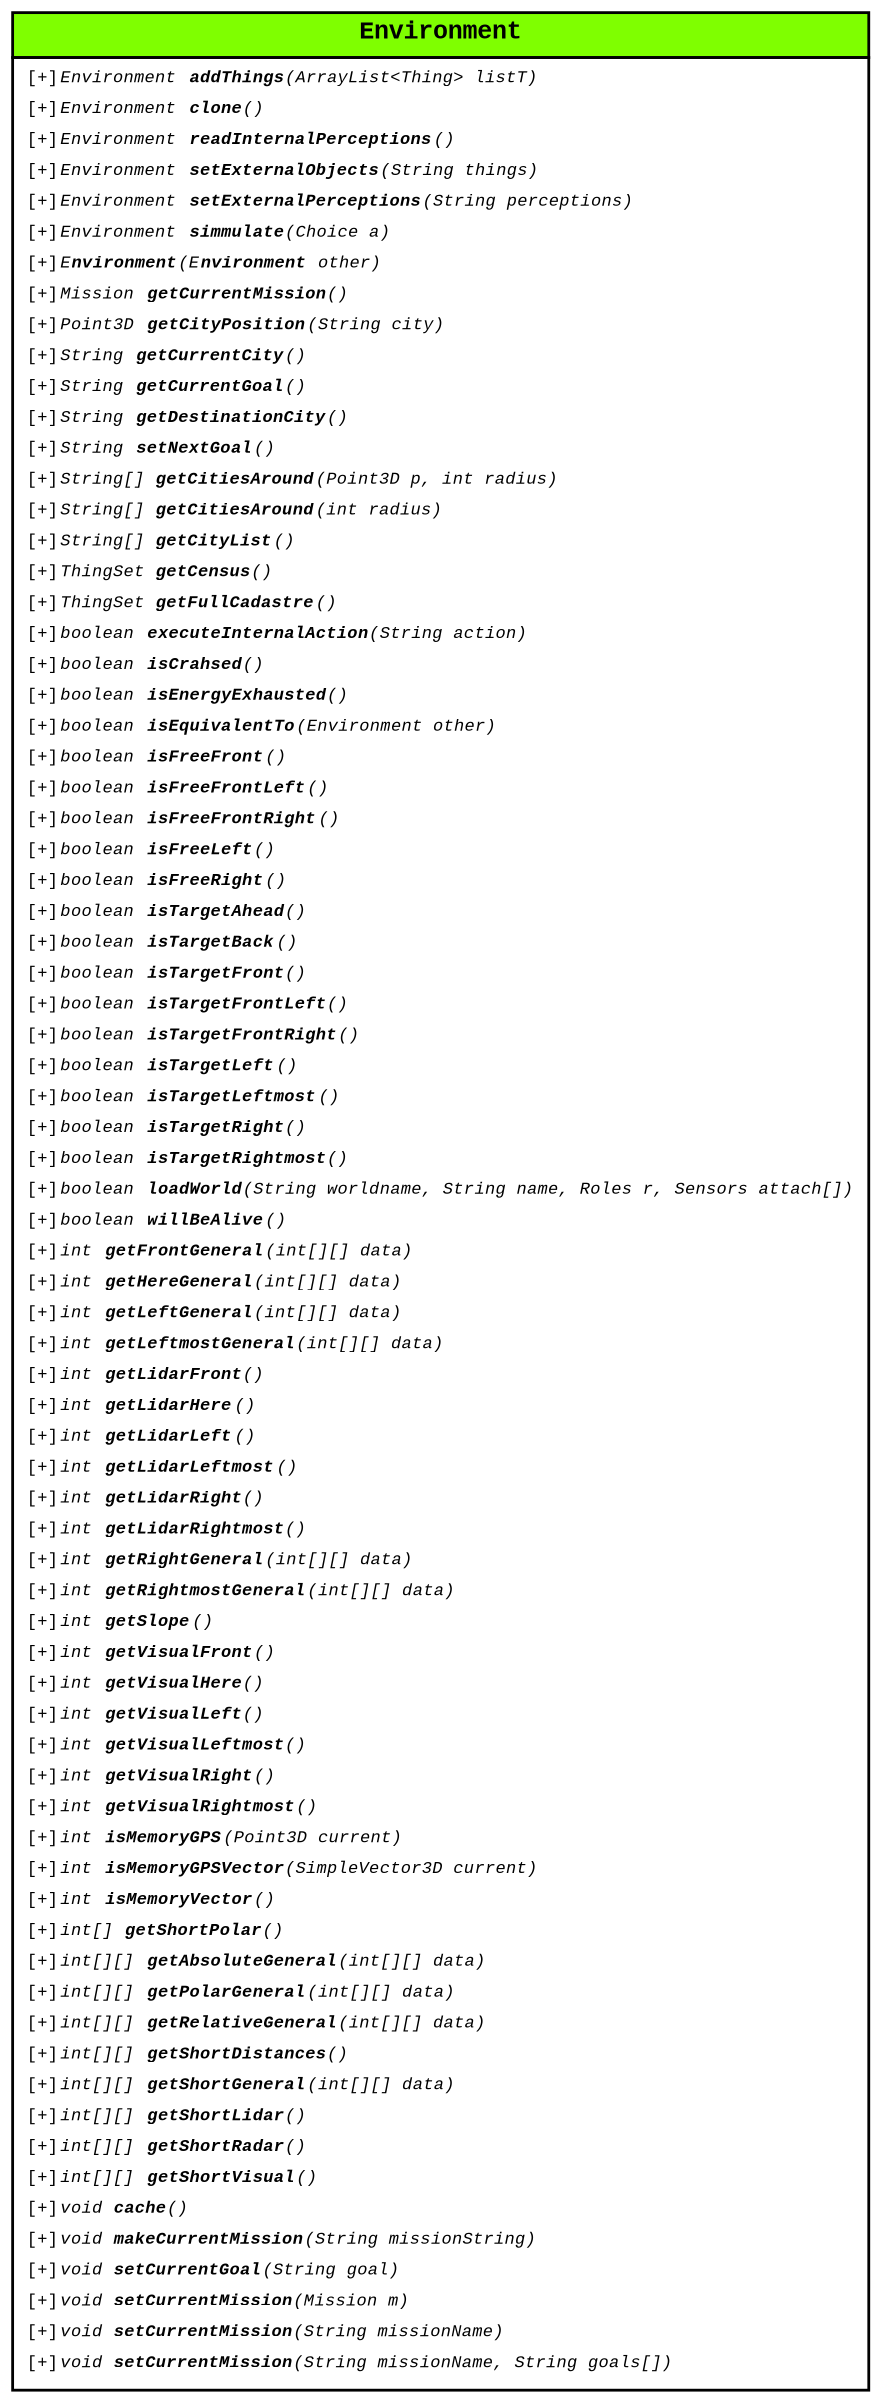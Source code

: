 digraph graphname {
     rankdir="BT"
dpi=300
 size="11,16!";
 margin=0;
Environment Environment [shape=plain, label=<<table border="0" cellborder="1" cellspacing="0"><tr><td bgcolor="Chartreuse"><FONT face="Courier New" POINT-SIZE="9"><b>Environment</b></FONT></td></tr>
<tr><td><table border="0" cellborder="0" cellspacing="0"><tr><td align="left"><FONT face="Courier New" POINT-SIZE= "6">[+]<i>Environment <b>addThings</b>(ArrayList&lt;Thing&gt; listT)</i></FONT></td></tr>
<tr><td align="left"><FONT face="Courier New" POINT-SIZE= "6">[+]<i>Environment <b>clone</b>()</i></FONT></td></tr>
<tr><td align="left"><FONT face="Courier New" POINT-SIZE= "6">[+]<i>Environment <b>readInternalPerceptions</b>()</i></FONT></td></tr>
<tr><td align="left"><FONT face="Courier New" POINT-SIZE= "6">[+]<i>Environment <b>setExternalObjects</b>(String things)</i></FONT></td></tr>
<tr><td align="left"><FONT face="Courier New" POINT-SIZE= "6">[+]<i>Environment <b>setExternalPerceptions</b>(String perceptions)</i></FONT></td></tr>
<tr><td align="left"><FONT face="Courier New" POINT-SIZE= "6">[+]<i>Environment <b>simmulate</b>(Choice a)</i></FONT></td></tr>
<tr><td align="left"><FONT face="Courier New" POINT-SIZE= "6">[+]<i>E<b>nvironment</b>(E<b>nvironment</b> other)</i></FONT></td></tr>
<tr><td align="left"><FONT face="Courier New" POINT-SIZE= "6">[+]<i>Mission <b>getCurrentMission</b>()</i></FONT></td></tr>
<tr><td align="left"><FONT face="Courier New" POINT-SIZE= "6">[+]<i>Point3D <b>getCityPosition</b>(String city)</i></FONT></td></tr>
<tr><td align="left"><FONT face="Courier New" POINT-SIZE= "6">[+]<i>String <b>getCurrentCity</b>()</i></FONT></td></tr>
<tr><td align="left"><FONT face="Courier New" POINT-SIZE= "6">[+]<i>String <b>getCurrentGoal</b>()</i></FONT></td></tr>
<tr><td align="left"><FONT face="Courier New" POINT-SIZE= "6">[+]<i>String <b>getDestinationCity</b>()</i></FONT></td></tr>
<tr><td align="left"><FONT face="Courier New" POINT-SIZE= "6">[+]<i>String <b>setNextGoal</b>()</i></FONT></td></tr>
<tr><td align="left"><FONT face="Courier New" POINT-SIZE= "6">[+]<i>String[] <b>getCitiesAround</b>(Point3D p, int radius)</i></FONT></td></tr>
<tr><td align="left"><FONT face="Courier New" POINT-SIZE= "6">[+]<i>String[] <b>getCitiesAround</b>(int radius)</i></FONT></td></tr>
<tr><td align="left"><FONT face="Courier New" POINT-SIZE= "6">[+]<i>String[] <b>getCityList</b>()</i></FONT></td></tr>
<tr><td align="left"><FONT face="Courier New" POINT-SIZE= "6">[+]<i>ThingSet <b>getCensus</b>()</i></FONT></td></tr>
<tr><td align="left"><FONT face="Courier New" POINT-SIZE= "6">[+]<i>ThingSet <b>getFullCadastre</b>()</i></FONT></td></tr>
<tr><td align="left"><FONT face="Courier New" POINT-SIZE= "6">[+]<i>boolean <b>executeInternalAction</b>(String action)</i></FONT></td></tr>
<tr><td align="left"><FONT face="Courier New" POINT-SIZE= "6">[+]<i>boolean <b>isCrahsed</b>()</i></FONT></td></tr>
<tr><td align="left"><FONT face="Courier New" POINT-SIZE= "6">[+]<i>boolean <b>isEnergyExhausted</b>()</i></FONT></td></tr>
<tr><td align="left"><FONT face="Courier New" POINT-SIZE= "6">[+]<i>boolean <b>isEquivalentTo</b>(Environment other)</i></FONT></td></tr>
<tr><td align="left"><FONT face="Courier New" POINT-SIZE= "6">[+]<i>boolean <b>isFreeFront</b>()</i></FONT></td></tr>
<tr><td align="left"><FONT face="Courier New" POINT-SIZE= "6">[+]<i>boolean <b>isFreeFrontLeft</b>()</i></FONT></td></tr>
<tr><td align="left"><FONT face="Courier New" POINT-SIZE= "6">[+]<i>boolean <b>isFreeFrontRight</b>()</i></FONT></td></tr>
<tr><td align="left"><FONT face="Courier New" POINT-SIZE= "6">[+]<i>boolean <b>isFreeLeft</b>()</i></FONT></td></tr>
<tr><td align="left"><FONT face="Courier New" POINT-SIZE= "6">[+]<i>boolean <b>isFreeRight</b>()</i></FONT></td></tr>
<tr><td align="left"><FONT face="Courier New" POINT-SIZE= "6">[+]<i>boolean <b>isTargetAhead</b>()</i></FONT></td></tr>
<tr><td align="left"><FONT face="Courier New" POINT-SIZE= "6">[+]<i>boolean <b>isTargetBack</b>()</i></FONT></td></tr>
<tr><td align="left"><FONT face="Courier New" POINT-SIZE= "6">[+]<i>boolean <b>isTargetFront</b>()</i></FONT></td></tr>
<tr><td align="left"><FONT face="Courier New" POINT-SIZE= "6">[+]<i>boolean <b>isTargetFrontLeft</b>()</i></FONT></td></tr>
<tr><td align="left"><FONT face="Courier New" POINT-SIZE= "6">[+]<i>boolean <b>isTargetFrontRight</b>()</i></FONT></td></tr>
<tr><td align="left"><FONT face="Courier New" POINT-SIZE= "6">[+]<i>boolean <b>isTargetLeft</b>()</i></FONT></td></tr>
<tr><td align="left"><FONT face="Courier New" POINT-SIZE= "6">[+]<i>boolean <b>isTargetLeftmost</b>()</i></FONT></td></tr>
<tr><td align="left"><FONT face="Courier New" POINT-SIZE= "6">[+]<i>boolean <b>isTargetRight</b>()</i></FONT></td></tr>
<tr><td align="left"><FONT face="Courier New" POINT-SIZE= "6">[+]<i>boolean <b>isTargetRightmost</b>()</i></FONT></td></tr>
<tr><td align="left"><FONT face="Courier New" POINT-SIZE= "6">[+]<i>boolean <b>loadWorld</b>(String worldname, String name, Roles r, Sensors attach[])</i></FONT></td></tr>
<tr><td align="left"><FONT face="Courier New" POINT-SIZE= "6">[+]<i>boolean <b>willBeAlive</b>()</i></FONT></td></tr>
<tr><td align="left"><FONT face="Courier New" POINT-SIZE= "6">[+]<i>int <b>getFrontGeneral</b>(int[][] data)</i></FONT></td></tr>
<tr><td align="left"><FONT face="Courier New" POINT-SIZE= "6">[+]<i>int <b>getHereGeneral</b>(int[][] data)</i></FONT></td></tr>
<tr><td align="left"><FONT face="Courier New" POINT-SIZE= "6">[+]<i>int <b>getLeftGeneral</b>(int[][] data)</i></FONT></td></tr>
<tr><td align="left"><FONT face="Courier New" POINT-SIZE= "6">[+]<i>int <b>getLeftmostGeneral</b>(int[][] data)</i></FONT></td></tr>
<tr><td align="left"><FONT face="Courier New" POINT-SIZE= "6">[+]<i>int <b>getLidarFront</b>()</i></FONT></td></tr>
<tr><td align="left"><FONT face="Courier New" POINT-SIZE= "6">[+]<i>int <b>getLidarHere</b>()</i></FONT></td></tr>
<tr><td align="left"><FONT face="Courier New" POINT-SIZE= "6">[+]<i>int <b>getLidarLeft</b>()</i></FONT></td></tr>
<tr><td align="left"><FONT face="Courier New" POINT-SIZE= "6">[+]<i>int <b>getLidarLeftmost</b>()</i></FONT></td></tr>
<tr><td align="left"><FONT face="Courier New" POINT-SIZE= "6">[+]<i>int <b>getLidarRight</b>()</i></FONT></td></tr>
<tr><td align="left"><FONT face="Courier New" POINT-SIZE= "6">[+]<i>int <b>getLidarRightmost</b>()</i></FONT></td></tr>
<tr><td align="left"><FONT face="Courier New" POINT-SIZE= "6">[+]<i>int <b>getRightGeneral</b>(int[][] data)</i></FONT></td></tr>
<tr><td align="left"><FONT face="Courier New" POINT-SIZE= "6">[+]<i>int <b>getRightmostGeneral</b>(int[][] data)</i></FONT></td></tr>
<tr><td align="left"><FONT face="Courier New" POINT-SIZE= "6">[+]<i>int <b>getSlope</b>()</i></FONT></td></tr>
<tr><td align="left"><FONT face="Courier New" POINT-SIZE= "6">[+]<i>int <b>getVisualFront</b>()</i></FONT></td></tr>
<tr><td align="left"><FONT face="Courier New" POINT-SIZE= "6">[+]<i>int <b>getVisualHere</b>()</i></FONT></td></tr>
<tr><td align="left"><FONT face="Courier New" POINT-SIZE= "6">[+]<i>int <b>getVisualLeft</b>()</i></FONT></td></tr>
<tr><td align="left"><FONT face="Courier New" POINT-SIZE= "6">[+]<i>int <b>getVisualLeftmost</b>()</i></FONT></td></tr>
<tr><td align="left"><FONT face="Courier New" POINT-SIZE= "6">[+]<i>int <b>getVisualRight</b>()</i></FONT></td></tr>
<tr><td align="left"><FONT face="Courier New" POINT-SIZE= "6">[+]<i>int <b>getVisualRightmost</b>()</i></FONT></td></tr>
<tr><td align="left"><FONT face="Courier New" POINT-SIZE= "6">[+]<i>int <b>isMemoryGPS</b>(Point3D current)</i></FONT></td></tr>
<tr><td align="left"><FONT face="Courier New" POINT-SIZE= "6">[+]<i>int <b>isMemoryGPSVector</b>(SimpleVector3D current)</i></FONT></td></tr>
<tr><td align="left"><FONT face="Courier New" POINT-SIZE= "6">[+]<i>int <b>isMemoryVector</b>()</i></FONT></td></tr>
<tr><td align="left"><FONT face="Courier New" POINT-SIZE= "6">[+]<i>int[] <b>getShortPolar</b>()</i></FONT></td></tr>
<tr><td align="left"><FONT face="Courier New" POINT-SIZE= "6">[+]<i>int[][] <b>getAbsoluteGeneral</b>(int[][] data)</i></FONT></td></tr>
<tr><td align="left"><FONT face="Courier New" POINT-SIZE= "6">[+]<i>int[][] <b>getPolarGeneral</b>(int[][] data)</i></FONT></td></tr>
<tr><td align="left"><FONT face="Courier New" POINT-SIZE= "6">[+]<i>int[][] <b>getRelativeGeneral</b>(int[][] data)</i></FONT></td></tr>
<tr><td align="left"><FONT face="Courier New" POINT-SIZE= "6">[+]<i>int[][] <b>getShortDistances</b>()</i></FONT></td></tr>
<tr><td align="left"><FONT face="Courier New" POINT-SIZE= "6">[+]<i>int[][] <b>getShortGeneral</b>(int[][] data)</i></FONT></td></tr>
<tr><td align="left"><FONT face="Courier New" POINT-SIZE= "6">[+]<i>int[][] <b>getShortLidar</b>()</i></FONT></td></tr>
<tr><td align="left"><FONT face="Courier New" POINT-SIZE= "6">[+]<i>int[][] <b>getShortRadar</b>()</i></FONT></td></tr>
<tr><td align="left"><FONT face="Courier New" POINT-SIZE= "6">[+]<i>int[][] <b>getShortVisual</b>()</i></FONT></td></tr>
<tr><td align="left"><FONT face="Courier New" POINT-SIZE= "6">[+]<i>void <b>cache</b>()</i></FONT></td></tr>
<tr><td align="left"><FONT face="Courier New" POINT-SIZE= "6">[+]<i>void <b>makeCurrentMission</b>(String missionString)</i></FONT></td></tr>
<tr><td align="left"><FONT face="Courier New" POINT-SIZE= "6">[+]<i>void <b>setCurrentGoal</b>(String goal)</i></FONT></td></tr>
<tr><td align="left"><FONT face="Courier New" POINT-SIZE= "6">[+]<i>void <b>setCurrentMission</b>(Mission m)</i></FONT></td></tr>
<tr><td align="left"><FONT face="Courier New" POINT-SIZE= "6">[+]<i>void <b>setCurrentMission</b>(String missionName)</i></FONT></td></tr>
<tr><td align="left"><FONT face="Courier New" POINT-SIZE= "6">[+]<i>void <b>setCurrentMission</b>(String missionName, String goals[])</i></FONT></td></tr>
</table></td></tr>
</table>>]
}
